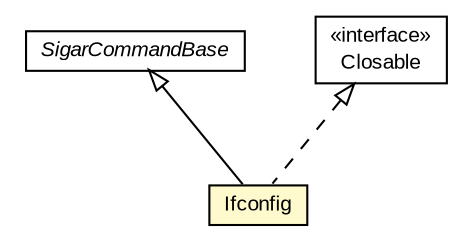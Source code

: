 #!/usr/local/bin/dot
#
# Class diagram 
# Generated by UMLGraph version R5_6-24-gf6e263 (http://www.umlgraph.org/)
#

digraph G {
	edge [fontname="arial",fontsize=10,labelfontname="arial",labelfontsize=10];
	node [fontname="arial",fontsize=10,shape=plaintext];
	nodesep=0.25;
	ranksep=0.5;
	// org.miloss.fgsms.osagent.SigarCommandBase
	c197 [label=<<table title="org.miloss.fgsms.osagent.SigarCommandBase" border="0" cellborder="1" cellspacing="0" cellpadding="2" port="p" href="./SigarCommandBase.html">
		<tr><td><table border="0" cellspacing="0" cellpadding="1">
<tr><td align="center" balign="center"><font face="arial italic"> SigarCommandBase </font></td></tr>
		</table></td></tr>
		</table>>, URL="./SigarCommandBase.html", fontname="arial", fontcolor="black", fontsize=10.0];
	// org.miloss.fgsms.osagent.Ifconfig
	c208 [label=<<table title="org.miloss.fgsms.osagent.Ifconfig" border="0" cellborder="1" cellspacing="0" cellpadding="2" port="p" bgcolor="lemonChiffon" href="./Ifconfig.html">
		<tr><td><table border="0" cellspacing="0" cellpadding="1">
<tr><td align="center" balign="center"> Ifconfig </td></tr>
		</table></td></tr>
		</table>>, URL="./Ifconfig.html", fontname="arial", fontcolor="black", fontsize=10.0];
	// org.miloss.fgsms.osagent.Closable
	c211 [label=<<table title="org.miloss.fgsms.osagent.Closable" border="0" cellborder="1" cellspacing="0" cellpadding="2" port="p" href="./Closable.html">
		<tr><td><table border="0" cellspacing="0" cellpadding="1">
<tr><td align="center" balign="center"> &#171;interface&#187; </td></tr>
<tr><td align="center" balign="center"> Closable </td></tr>
		</table></td></tr>
		</table>>, URL="./Closable.html", fontname="arial", fontcolor="black", fontsize=10.0];
	//org.miloss.fgsms.osagent.Ifconfig extends org.miloss.fgsms.osagent.SigarCommandBase
	c197:p -> c208:p [dir=back,arrowtail=empty];
	//org.miloss.fgsms.osagent.Ifconfig implements org.miloss.fgsms.osagent.Closable
	c211:p -> c208:p [dir=back,arrowtail=empty,style=dashed];
}

